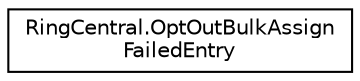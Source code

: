 digraph "Graphical Class Hierarchy"
{
 // LATEX_PDF_SIZE
  edge [fontname="Helvetica",fontsize="10",labelfontname="Helvetica",labelfontsize="10"];
  node [fontname="Helvetica",fontsize="10",shape=record];
  rankdir="LR";
  Node0 [label="RingCentral.OptOutBulkAssign\lFailedEntry",height=0.2,width=0.4,color="black", fillcolor="white", style="filled",URL="$classRingCentral_1_1OptOutBulkAssignFailedEntry.html",tooltip="Represents a failure of adding opt-out / opt-in. A pair of a recipient phone number and an error mess..."];
}
